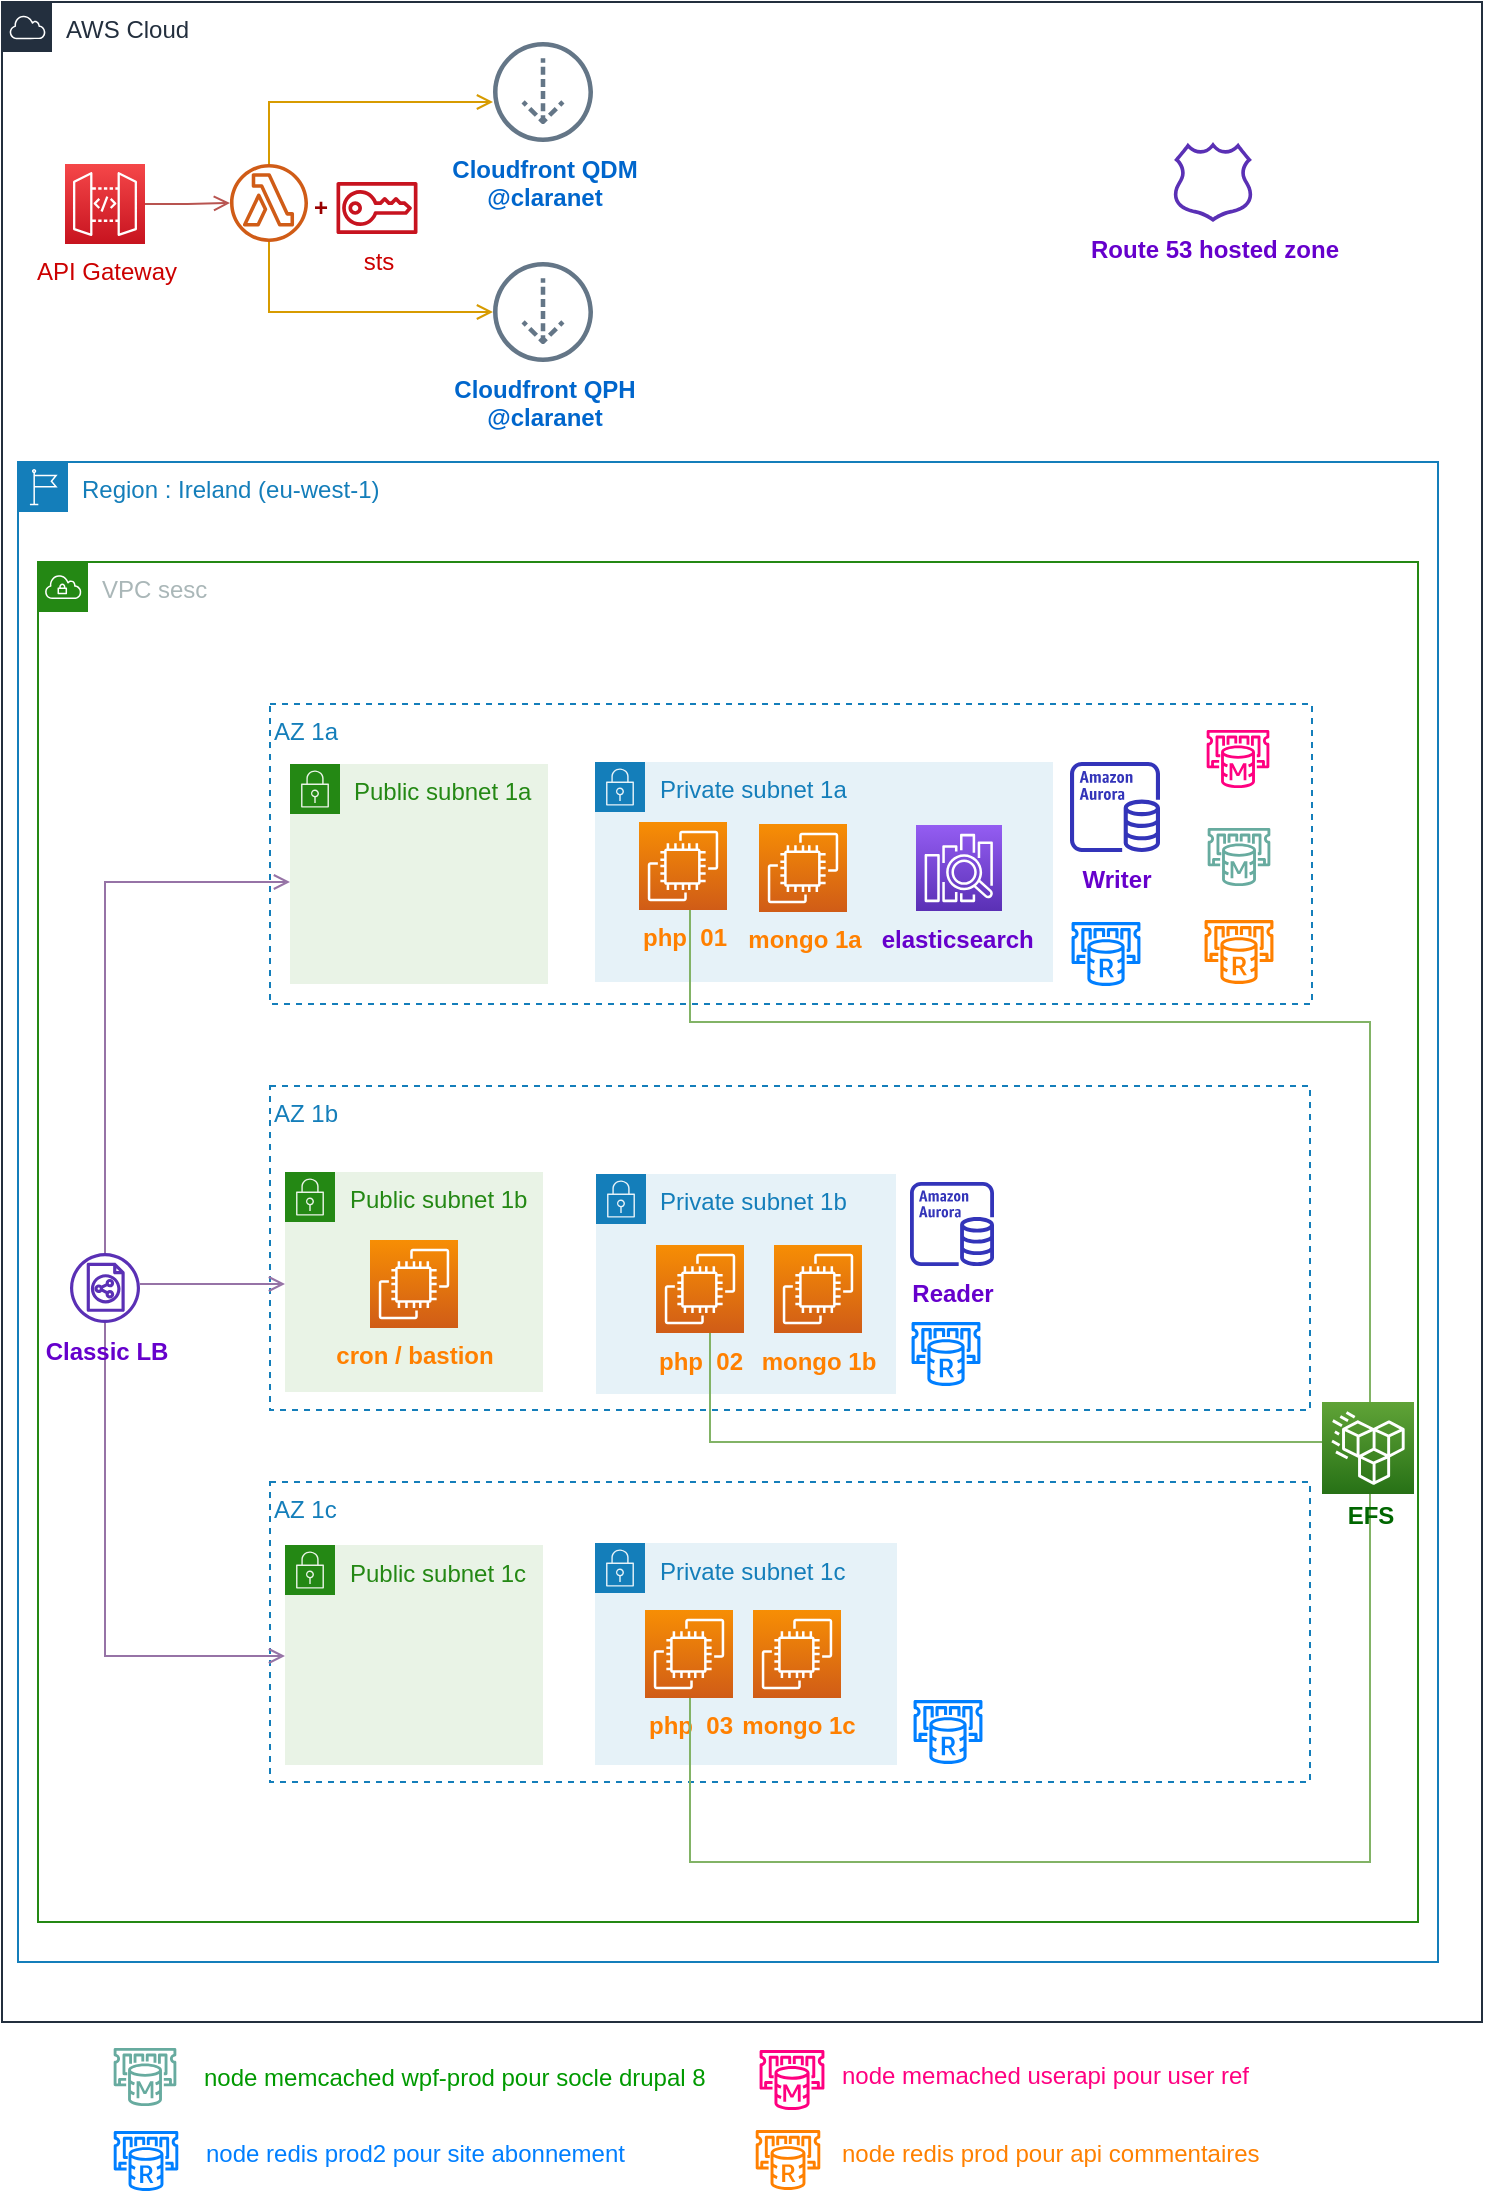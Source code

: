 <mxfile version="12.2.2" type="github" pages="1">
  <diagram id="4uRVFsyQm0KmxqMWwmNr" name="Page-1">
    <mxGraphModel dx="726" dy="449" grid="1" gridSize="10" guides="1" tooltips="1" connect="1" arrows="1" fold="1" page="1" pageScale="1" pageWidth="827" pageHeight="1169" math="0" shadow="0">
      <root>
        <mxCell id="0"/>
        <mxCell id="N2LqG0-nj7z7RjuAbN2V-1" value="region network" parent="0"/>
        <mxCell id="8aeaqcqeNkye2ldPFs5D-2" value="Region : Ireland (eu-west-1)" style="points=[[0,0],[0.25,0],[0.5,0],[0.75,0],[1,0],[1,0.25],[1,0.5],[1,0.75],[1,1],[0.75,1],[0.5,1],[0.25,1],[0,1],[0,0.75],[0,0.5],[0,0.25]];outlineConnect=0;gradientColor=none;html=1;whiteSpace=wrap;fontSize=12;fontStyle=0;shape=mxgraph.aws4.group;grIcon=mxgraph.aws4.group_region;strokeColor=#147EBA;fillColor=none;verticalAlign=top;align=left;spacingLeft=30;fontColor=#147EBA;dashed=0;" parent="N2LqG0-nj7z7RjuAbN2V-1" vertex="1">
          <mxGeometry x="84" y="250" width="710" height="750" as="geometry"/>
        </mxCell>
        <mxCell id="8aeaqcqeNkye2ldPFs5D-1" value="AWS Cloud" style="points=[[0,0],[0.25,0],[0.5,0],[0.75,0],[1,0],[1,0.25],[1,0.5],[1,0.75],[1,1],[0.75,1],[0.5,1],[0.25,1],[0,1],[0,0.75],[0,0.5],[0,0.25]];outlineConnect=0;gradientColor=none;html=1;whiteSpace=wrap;fontSize=12;fontStyle=0;shape=mxgraph.aws4.group;grIcon=mxgraph.aws4.group_aws_cloud;strokeColor=#232F3E;fillColor=none;verticalAlign=top;align=left;spacingLeft=30;fontColor=#232F3E;dashed=0;" parent="N2LqG0-nj7z7RjuAbN2V-1" vertex="1">
          <mxGeometry x="76" y="20" width="740" height="1010" as="geometry"/>
        </mxCell>
        <mxCell id="0vmh4POg4geOitYVOq-g-14" value="" style="group" vertex="1" connectable="0" parent="N2LqG0-nj7z7RjuAbN2V-1">
          <mxGeometry x="383" y="1083" width="217" height="20" as="geometry"/>
        </mxCell>
        <mxCell id="1" value="vpc network" parent="0"/>
        <mxCell id="8aeaqcqeNkye2ldPFs5D-8" value="VPC sesc" style="points=[[0,0],[0.25,0],[0.5,0],[0.75,0],[1,0],[1,0.25],[1,0.5],[1,0.75],[1,1],[0.75,1],[0.5,1],[0.25,1],[0,1],[0,0.75],[0,0.5],[0,0.25]];outlineConnect=0;gradientColor=none;html=1;whiteSpace=wrap;fontSize=12;fontStyle=0;shape=mxgraph.aws4.group;grIcon=mxgraph.aws4.group_vpc;strokeColor=#248814;fillColor=none;verticalAlign=top;align=left;spacingLeft=30;fontColor=#AAB7B8;dashed=0;" parent="1" vertex="1">
          <mxGeometry x="94" y="300" width="690" height="680" as="geometry"/>
        </mxCell>
        <mxCell id="N2LqG0-nj7z7RjuAbN2V-2" value="network view" parent="0" visible="0"/>
        <mxCell id="8aeaqcqeNkye2ldPFs5D-28" value="" style="group" parent="N2LqG0-nj7z7RjuAbN2V-2" vertex="1" connectable="0">
          <mxGeometry x="180" y="330" width="588" height="490" as="geometry"/>
        </mxCell>
        <mxCell id="8aeaqcqeNkye2ldPFs5D-5" value="Availability Zone 1a" style="fillColor=none;strokeColor=#147EBA;dashed=1;verticalAlign=top;fontStyle=0;fontColor=#147EBA;" parent="8aeaqcqeNkye2ldPFs5D-28" vertex="1">
          <mxGeometry width="588" height="140" as="geometry"/>
        </mxCell>
        <mxCell id="8aeaqcqeNkye2ldPFs5D-10" value="Availability Zone 1b" style="fillColor=none;strokeColor=#147EBA;dashed=1;verticalAlign=top;fontStyle=0;fontColor=#147EBA;" parent="8aeaqcqeNkye2ldPFs5D-28" vertex="1">
          <mxGeometry y="180" width="588" height="140" as="geometry"/>
        </mxCell>
        <mxCell id="8aeaqcqeNkye2ldPFs5D-11" value="Availability Zone 1c" style="fillColor=none;strokeColor=#147EBA;dashed=1;verticalAlign=top;fontStyle=0;fontColor=#147EBA;" parent="8aeaqcqeNkye2ldPFs5D-28" vertex="1">
          <mxGeometry y="350" width="588" height="140" as="geometry"/>
        </mxCell>
        <mxCell id="8aeaqcqeNkye2ldPFs5D-12" value="Public subnet 1a&amp;nbsp;&lt;br&gt;&lt;br&gt;10.133.64.0/26" style="points=[[0,0],[0.25,0],[0.5,0],[0.75,0],[1,0],[1,0.25],[1,0.5],[1,0.75],[1,1],[0.75,1],[0.5,1],[0.25,1],[0,1],[0,0.75],[0,0.5],[0,0.25]];outlineConnect=0;gradientColor=none;html=1;whiteSpace=wrap;fontSize=12;fontStyle=0;shape=mxgraph.aws4.group;grIcon=mxgraph.aws4.group_security_group;grStroke=0;strokeColor=#248814;fillColor=#E9F3E6;verticalAlign=top;align=left;spacingLeft=30;fontColor=#248814;dashed=0;" parent="8aeaqcqeNkye2ldPFs5D-28" vertex="1">
          <mxGeometry x="18.667" y="13" width="214.667" height="115" as="geometry"/>
        </mxCell>
        <mxCell id="8aeaqcqeNkye2ldPFs5D-13" value="Public subnet 1b&lt;br&gt;&lt;br&gt;10.133.64.64/26" style="points=[[0,0],[0.25,0],[0.5,0],[0.75,0],[1,0],[1,0.25],[1,0.5],[1,0.75],[1,1],[0.75,1],[0.5,1],[0.25,1],[0,1],[0,0.75],[0,0.5],[0,0.25]];outlineConnect=0;gradientColor=none;html=1;whiteSpace=wrap;fontSize=12;fontStyle=0;shape=mxgraph.aws4.group;grIcon=mxgraph.aws4.group_security_group;grStroke=0;strokeColor=#248814;fillColor=#E9F3E6;verticalAlign=top;align=left;spacingLeft=30;fontColor=#248814;dashed=0;" parent="8aeaqcqeNkye2ldPFs5D-28" vertex="1">
          <mxGeometry x="18.667" y="193" width="214.667" height="115" as="geometry"/>
        </mxCell>
        <mxCell id="8aeaqcqeNkye2ldPFs5D-14" value="Public subnet 1c&lt;br&gt;&lt;br&gt;10.133.64.128/26" style="points=[[0,0],[0.25,0],[0.5,0],[0.75,0],[1,0],[1,0.25],[1,0.5],[1,0.75],[1,1],[0.75,1],[0.5,1],[0.25,1],[0,1],[0,0.75],[0,0.5],[0,0.25]];outlineConnect=0;gradientColor=none;html=1;whiteSpace=wrap;fontSize=12;fontStyle=0;shape=mxgraph.aws4.group;grIcon=mxgraph.aws4.group_security_group;grStroke=0;strokeColor=#248814;fillColor=#E9F3E6;verticalAlign=top;align=left;spacingLeft=30;fontColor=#248814;dashed=0;" parent="8aeaqcqeNkye2ldPFs5D-28" vertex="1">
          <mxGeometry x="18.667" y="363" width="214.667" height="115" as="geometry"/>
        </mxCell>
        <mxCell id="8aeaqcqeNkye2ldPFs5D-15" value="Private subnet 1a&lt;br&gt;&lt;br&gt;10.133.65.0/26&lt;br&gt;" style="points=[[0,0],[0.25,0],[0.5,0],[0.75,0],[1,0],[1,0.25],[1,0.5],[1,0.75],[1,1],[0.75,1],[0.5,1],[0.25,1],[0,1],[0,0.75],[0,0.5],[0,0.25]];outlineConnect=0;gradientColor=none;html=1;whiteSpace=wrap;fontSize=12;fontStyle=0;shape=mxgraph.aws4.group;grIcon=mxgraph.aws4.group_security_group;grStroke=0;strokeColor=#147EBA;fillColor=#E6F2F8;verticalAlign=top;align=left;spacingLeft=30;fontColor=#147EBA;dashed=0;" parent="8aeaqcqeNkye2ldPFs5D-28" vertex="1">
          <mxGeometry x="354.667" y="13" width="224" height="118" as="geometry"/>
        </mxCell>
        <mxCell id="8aeaqcqeNkye2ldPFs5D-16" value="Private subnet 1c&lt;br&gt;&lt;br&gt;10.133.65.128/26" style="points=[[0,0],[0.25,0],[0.5,0],[0.75,0],[1,0],[1,0.25],[1,0.5],[1,0.75],[1,1],[0.75,1],[0.5,1],[0.25,1],[0,1],[0,0.75],[0,0.5],[0,0.25]];outlineConnect=0;gradientColor=none;html=1;whiteSpace=wrap;fontSize=12;fontStyle=0;shape=mxgraph.aws4.group;grIcon=mxgraph.aws4.group_security_group;grStroke=0;strokeColor=#147EBA;fillColor=#E6F2F8;verticalAlign=top;align=left;spacingLeft=30;fontColor=#147EBA;dashed=0;" parent="8aeaqcqeNkye2ldPFs5D-28" vertex="1">
          <mxGeometry x="354.667" y="363" width="224" height="118" as="geometry"/>
        </mxCell>
        <mxCell id="8aeaqcqeNkye2ldPFs5D-17" value="Private subnet 1b&lt;br&gt;&lt;br&gt;10.133.65.64/26" style="points=[[0,0],[0.25,0],[0.5,0],[0.75,0],[1,0],[1,0.25],[1,0.5],[1,0.75],[1,1],[0.75,1],[0.5,1],[0.25,1],[0,1],[0,0.75],[0,0.5],[0,0.25]];outlineConnect=0;gradientColor=none;html=1;whiteSpace=wrap;fontSize=12;fontStyle=0;shape=mxgraph.aws4.group;grIcon=mxgraph.aws4.group_security_group;grStroke=0;strokeColor=#147EBA;fillColor=#E6F2F8;verticalAlign=top;align=left;spacingLeft=30;fontColor=#147EBA;dashed=0;" parent="8aeaqcqeNkye2ldPFs5D-28" vertex="1">
          <mxGeometry x="354.667" y="193" width="224" height="118" as="geometry"/>
        </mxCell>
        <mxCell id="8aeaqcqeNkye2ldPFs5D-21" value="&lt;font color=&quot;#7f00ff&quot;&gt;NAT Gateway&lt;/font&gt;" style="outlineConnect=0;fontColor=#232F3E;gradientColor=none;fillColor=#5A30B5;strokeColor=none;dashed=0;verticalLabelPosition=bottom;verticalAlign=top;align=center;html=1;fontSize=12;fontStyle=0;aspect=fixed;pointerEvents=1;shape=mxgraph.aws4.nat_gateway;" parent="8aeaqcqeNkye2ldPFs5D-28" vertex="1">
          <mxGeometry x="162.4" y="51.5" width="34.533" height="34.533" as="geometry"/>
        </mxCell>
        <mxCell id="8aeaqcqeNkye2ldPFs5D-25" value="&lt;font color=&quot;#7f00ff&quot;&gt;NAT Gateway&lt;/font&gt;" style="outlineConnect=0;fontColor=#232F3E;gradientColor=none;fillColor=#5A30B5;strokeColor=none;dashed=0;verticalLabelPosition=bottom;verticalAlign=top;align=center;html=1;fontSize=12;fontStyle=0;aspect=fixed;pointerEvents=1;shape=mxgraph.aws4.nat_gateway;" parent="8aeaqcqeNkye2ldPFs5D-28" vertex="1">
          <mxGeometry x="162.4" y="235" width="34.533" height="34.533" as="geometry"/>
        </mxCell>
        <mxCell id="8aeaqcqeNkye2ldPFs5D-26" value="&lt;font color=&quot;#7f00ff&quot;&gt;NAT Gateway&lt;/font&gt;" style="outlineConnect=0;fontColor=#232F3E;gradientColor=none;fillColor=#5A30B5;strokeColor=none;dashed=0;verticalLabelPosition=bottom;verticalAlign=top;align=center;html=1;fontSize=12;fontStyle=0;aspect=fixed;pointerEvents=1;shape=mxgraph.aws4.nat_gateway;" parent="8aeaqcqeNkye2ldPFs5D-28" vertex="1">
          <mxGeometry x="162.4" y="401.5" width="34.533" height="34.533" as="geometry"/>
        </mxCell>
        <mxCell id="8aeaqcqeNkye2ldPFs5D-22" value="&lt;font color=&quot;#6600cc&quot;&gt;router&lt;/font&gt;" style="outlineConnect=0;fontColor=#232F3E;gradientColor=none;fillColor=#5A30B5;strokeColor=none;dashed=0;verticalLabelPosition=bottom;verticalAlign=top;align=center;html=1;fontSize=12;fontStyle=0;aspect=fixed;pointerEvents=1;shape=mxgraph.aws4.customer_gateway;" parent="N2LqG0-nj7z7RjuAbN2V-2" vertex="1">
          <mxGeometry x="120" y="570" width="49" height="49" as="geometry"/>
        </mxCell>
        <mxCell id="N2LqG0-nj7z7RjuAbN2V-3" value="" style="group" parent="N2LqG0-nj7z7RjuAbN2V-2" vertex="1" connectable="0">
          <mxGeometry x="10" y="560" width="90" height="90" as="geometry"/>
        </mxCell>
        <mxCell id="8aeaqcqeNkye2ldPFs5D-32" value="" style="whiteSpace=wrap;html=1;aspect=fixed;labelBackgroundColor=none;labelBorderColor=none;strokeColor=none;" parent="N2LqG0-nj7z7RjuAbN2V-3" vertex="1">
          <mxGeometry width="90" height="90" as="geometry"/>
        </mxCell>
        <mxCell id="8aeaqcqeNkye2ldPFs5D-31" value="&lt;font color=&quot;#6600cc&quot;&gt;Internet Gateway&lt;/font&gt;" style="outlineConnect=0;fontColor=#232F3E;gradientColor=none;fillColor=#5A30B5;strokeColor=none;dashed=0;verticalLabelPosition=bottom;verticalAlign=top;align=center;html=1;fontSize=12;fontStyle=0;aspect=fixed;pointerEvents=1;shape=mxgraph.aws4.internet_gateway;labelBackgroundColor=none;" parent="N2LqG0-nj7z7RjuAbN2V-3" vertex="1">
          <mxGeometry x="19.219" y="9.375" width="51.562" height="51.562" as="geometry"/>
        </mxCell>
        <mxCell id="N2LqG0-nj7z7RjuAbN2V-4" value="drupal view" parent="0"/>
        <mxCell id="N2LqG0-nj7z7RjuAbN2V-6" value="AZ 1a" style="fillColor=none;strokeColor=#147EBA;dashed=1;verticalAlign=top;fontStyle=0;fontColor=#147EBA;align=left;" parent="N2LqG0-nj7z7RjuAbN2V-4" vertex="1">
          <mxGeometry x="210" y="371" width="521" height="150" as="geometry"/>
        </mxCell>
        <mxCell id="N2LqG0-nj7z7RjuAbN2V-7" value="AZ 1b" style="fillColor=none;strokeColor=#147EBA;dashed=1;verticalAlign=top;fontStyle=0;fontColor=#147EBA;align=left;" parent="N2LqG0-nj7z7RjuAbN2V-4" vertex="1">
          <mxGeometry x="210" y="562" width="520" height="162" as="geometry"/>
        </mxCell>
        <mxCell id="N2LqG0-nj7z7RjuAbN2V-36" value="" style="group" parent="N2LqG0-nj7z7RjuAbN2V-4" vertex="1" connectable="0">
          <mxGeometry x="217.5" y="605" width="129" height="110" as="geometry"/>
        </mxCell>
        <mxCell id="N2LqG0-nj7z7RjuAbN2V-10" value="Public subnet 1b&lt;br&gt;&lt;br&gt;" style="points=[[0,0],[0.25,0],[0.5,0],[0.75,0],[1,0],[1,0.25],[1,0.5],[1,0.75],[1,1],[0.75,1],[0.5,1],[0.25,1],[0,1],[0,0.75],[0,0.5],[0,0.25]];outlineConnect=0;gradientColor=none;html=1;whiteSpace=wrap;fontSize=12;fontStyle=0;shape=mxgraph.aws4.group;grIcon=mxgraph.aws4.group_security_group;grStroke=0;strokeColor=#248814;fillColor=#E9F3E6;verticalAlign=top;align=left;spacingLeft=30;fontColor=#248814;dashed=0;" parent="N2LqG0-nj7z7RjuAbN2V-36" vertex="1">
          <mxGeometry width="129" height="110" as="geometry"/>
        </mxCell>
        <mxCell id="N2LqG0-nj7z7RjuAbN2V-28" value="cron / bastion" style="outlineConnect=0;fontColor=#FF8000;gradientColor=#F78E04;gradientDirection=north;fillColor=#D05C17;strokeColor=#ffffff;dashed=0;verticalLabelPosition=bottom;verticalAlign=top;align=center;html=1;fontSize=12;fontStyle=1;aspect=fixed;shape=mxgraph.aws4.resourceIcon;resIcon=mxgraph.aws4.ec2;labelBackgroundColor=none;" parent="N2LqG0-nj7z7RjuAbN2V-36" vertex="1">
          <mxGeometry x="42.5" y="34" width="44" height="44" as="geometry"/>
        </mxCell>
        <mxCell id="N2LqG0-nj7z7RjuAbN2V-12" value="Private subnet 1a" style="points=[[0,0],[0.25,0],[0.5,0],[0.75,0],[1,0],[1,0.25],[1,0.5],[1,0.75],[1,1],[0.75,1],[0.5,1],[0.25,1],[0,1],[0,0.75],[0,0.5],[0,0.25]];outlineConnect=0;gradientColor=none;html=1;whiteSpace=wrap;fontSize=12;fontStyle=0;shape=mxgraph.aws4.group;grIcon=mxgraph.aws4.group_security_group;grStroke=0;strokeColor=#147EBA;fillColor=#E6F2F8;verticalAlign=top;align=left;spacingLeft=30;fontColor=#147EBA;dashed=0;" parent="N2LqG0-nj7z7RjuAbN2V-4" vertex="1">
          <mxGeometry x="372.5" y="400" width="229" height="110" as="geometry"/>
        </mxCell>
        <mxCell id="N2LqG0-nj7z7RjuAbN2V-44" style="edgeStyle=orthogonalEdgeStyle;rounded=0;orthogonalLoop=1;jettySize=auto;html=1;fontColor=#FF8000;strokeColor=#82b366;strokeWidth=1;endArrow=none;endFill=0;fillColor=#d5e8d4;" parent="N2LqG0-nj7z7RjuAbN2V-4" source="N2LqG0-nj7z7RjuAbN2V-39" target="N2LqG0-nj7z7RjuAbN2V-19" edge="1">
          <mxGeometry relative="1" as="geometry">
            <Array as="points">
              <mxPoint x="760" y="530"/>
              <mxPoint x="420" y="530"/>
            </Array>
          </mxGeometry>
        </mxCell>
        <mxCell id="N2LqG0-nj7z7RjuAbN2V-8" value="AZ 1c" style="fillColor=none;strokeColor=#147EBA;dashed=1;verticalAlign=top;fontStyle=0;fontColor=#147EBA;align=left;" parent="N2LqG0-nj7z7RjuAbN2V-4" vertex="1">
          <mxGeometry x="210" y="760" width="520" height="150" as="geometry"/>
        </mxCell>
        <mxCell id="N2LqG0-nj7z7RjuAbN2V-32" value="Public subnet 1a&lt;br&gt;" style="points=[[0,0],[0.25,0],[0.5,0],[0.75,0],[1,0],[1,0.25],[1,0.5],[1,0.75],[1,1],[0.75,1],[0.5,1],[0.25,1],[0,1],[0,0.75],[0,0.5],[0,0.25]];outlineConnect=0;gradientColor=none;html=1;whiteSpace=wrap;fontSize=12;fontStyle=0;shape=mxgraph.aws4.group;grIcon=mxgraph.aws4.group_security_group;grStroke=0;strokeColor=#248814;fillColor=#E9F3E6;verticalAlign=top;align=left;spacingLeft=30;fontColor=#248814;dashed=0;" parent="N2LqG0-nj7z7RjuAbN2V-4" vertex="1">
          <mxGeometry x="220" y="401" width="129" height="110" as="geometry"/>
        </mxCell>
        <mxCell id="N2LqG0-nj7z7RjuAbN2V-33" value="Public subnet 1c" style="points=[[0,0],[0.25,0],[0.5,0],[0.75,0],[1,0],[1,0.25],[1,0.5],[1,0.75],[1,1],[0.75,1],[0.5,1],[0.25,1],[0,1],[0,0.75],[0,0.5],[0,0.25]];outlineConnect=0;gradientColor=none;html=1;whiteSpace=wrap;fontSize=12;fontStyle=0;shape=mxgraph.aws4.group;grIcon=mxgraph.aws4.group_security_group;grStroke=0;strokeColor=#248814;fillColor=#E9F3E6;verticalAlign=top;align=left;spacingLeft=30;fontColor=#248814;dashed=0;" parent="N2LqG0-nj7z7RjuAbN2V-4" vertex="1">
          <mxGeometry x="217.5" y="791.5" width="129" height="110" as="geometry"/>
        </mxCell>
        <mxCell id="N2LqG0-nj7z7RjuAbN2V-34" value="" style="group" parent="N2LqG0-nj7z7RjuAbN2V-4" vertex="1" connectable="0">
          <mxGeometry x="373" y="606" width="150" height="110" as="geometry"/>
        </mxCell>
        <mxCell id="N2LqG0-nj7z7RjuAbN2V-14" value="Private subnet 1b&lt;br&gt;" style="points=[[0,0],[0.25,0],[0.5,0],[0.75,0],[1,0],[1,0.25],[1,0.5],[1,0.75],[1,1],[0.75,1],[0.5,1],[0.25,1],[0,1],[0,0.75],[0,0.5],[0,0.25]];outlineConnect=0;gradientColor=none;html=1;whiteSpace=wrap;fontSize=12;fontStyle=0;shape=mxgraph.aws4.group;grIcon=mxgraph.aws4.group_security_group;grStroke=0;strokeColor=#147EBA;fillColor=#E6F2F8;verticalAlign=top;align=left;spacingLeft=30;fontColor=#147EBA;dashed=0;" parent="N2LqG0-nj7z7RjuAbN2V-34" vertex="1">
          <mxGeometry width="150" height="110" as="geometry"/>
        </mxCell>
        <mxCell id="N2LqG0-nj7z7RjuAbN2V-20" value="php&amp;nbsp; 02" style="outlineConnect=0;fontColor=#FF8000;gradientColor=#F78E04;gradientDirection=north;fillColor=#D05C17;strokeColor=#ffffff;dashed=0;verticalLabelPosition=bottom;verticalAlign=top;align=center;html=1;fontSize=12;fontStyle=1;aspect=fixed;shape=mxgraph.aws4.resourceIcon;resIcon=mxgraph.aws4.ec2;labelBackgroundColor=none;" parent="N2LqG0-nj7z7RjuAbN2V-34" vertex="1">
          <mxGeometry x="30" y="35.5" width="44" height="44" as="geometry"/>
        </mxCell>
        <mxCell id="N2LqG0-nj7z7RjuAbN2V-27" value="mongo 1b" style="outlineConnect=0;fontColor=#FF8000;gradientColor=#F78E04;gradientDirection=north;fillColor=#D05C17;strokeColor=#ffffff;dashed=0;verticalLabelPosition=bottom;verticalAlign=top;align=center;html=1;fontSize=12;fontStyle=1;aspect=fixed;shape=mxgraph.aws4.resourceIcon;resIcon=mxgraph.aws4.ec2;labelBackgroundColor=none;" parent="N2LqG0-nj7z7RjuAbN2V-34" vertex="1">
          <mxGeometry x="89" y="35.5" width="44" height="44" as="geometry"/>
        </mxCell>
        <mxCell id="N2LqG0-nj7z7RjuAbN2V-35" value="" style="group" parent="N2LqG0-nj7z7RjuAbN2V-4" vertex="1" connectable="0">
          <mxGeometry x="372.5" y="790.5" width="151" height="111" as="geometry"/>
        </mxCell>
        <mxCell id="N2LqG0-nj7z7RjuAbN2V-13" value="Private subnet 1c" style="points=[[0,0],[0.25,0],[0.5,0],[0.75,0],[1,0],[1,0.25],[1,0.5],[1,0.75],[1,1],[0.75,1],[0.5,1],[0.25,1],[0,1],[0,0.75],[0,0.5],[0,0.25]];outlineConnect=0;gradientColor=none;html=1;whiteSpace=wrap;fontSize=12;fontStyle=0;shape=mxgraph.aws4.group;grIcon=mxgraph.aws4.group_security_group;grStroke=0;strokeColor=#147EBA;fillColor=#E6F2F8;verticalAlign=top;align=left;spacingLeft=30;fontColor=#147EBA;dashed=0;" parent="N2LqG0-nj7z7RjuAbN2V-35" vertex="1">
          <mxGeometry width="151" height="111" as="geometry"/>
        </mxCell>
        <mxCell id="N2LqG0-nj7z7RjuAbN2V-18" value="php&amp;nbsp; 03" style="outlineConnect=0;fontColor=#FF8000;gradientColor=#F78E04;gradientDirection=north;fillColor=#D05C17;strokeColor=#ffffff;dashed=0;verticalLabelPosition=bottom;verticalAlign=top;align=center;html=1;fontSize=12;fontStyle=1;aspect=fixed;shape=mxgraph.aws4.resourceIcon;resIcon=mxgraph.aws4.ec2;labelBackgroundColor=none;" parent="N2LqG0-nj7z7RjuAbN2V-35" vertex="1">
          <mxGeometry x="25" y="33.5" width="44" height="44" as="geometry"/>
        </mxCell>
        <mxCell id="N2LqG0-nj7z7RjuAbN2V-26" value="mongo 1c" style="outlineConnect=0;fontColor=#FF8000;gradientColor=#F78E04;gradientDirection=north;fillColor=#D05C17;strokeColor=#ffffff;dashed=0;verticalLabelPosition=bottom;verticalAlign=top;align=center;html=1;fontSize=12;fontStyle=1;aspect=fixed;shape=mxgraph.aws4.resourceIcon;resIcon=mxgraph.aws4.ec2;labelBackgroundColor=none;" parent="N2LqG0-nj7z7RjuAbN2V-35" vertex="1">
          <mxGeometry x="79" y="33.5" width="44" height="44" as="geometry"/>
        </mxCell>
        <mxCell id="N2LqG0-nj7z7RjuAbN2V-37" value="&lt;font color=&quot;#6600cc&quot;&gt;&lt;b&gt;Writer&lt;/b&gt;&lt;/font&gt;" style="outlineConnect=0;fontColor=#232F3E;gradientColor=none;fillColor=#3334B9;strokeColor=none;dashed=0;verticalLabelPosition=bottom;verticalAlign=top;align=center;html=1;fontSize=12;fontStyle=0;aspect=fixed;pointerEvents=1;shape=mxgraph.aws4.aurora_instance;labelBackgroundColor=none;" parent="N2LqG0-nj7z7RjuAbN2V-4" vertex="1">
          <mxGeometry x="610" y="400" width="45" height="45" as="geometry"/>
        </mxCell>
        <mxCell id="N2LqG0-nj7z7RjuAbN2V-38" value="&lt;font color=&quot;#6600cc&quot;&gt;&lt;b&gt;Reader&lt;/b&gt;&lt;/font&gt;" style="outlineConnect=0;fontColor=#232F3E;gradientColor=none;fillColor=#3334B9;strokeColor=none;dashed=0;verticalLabelPosition=bottom;verticalAlign=top;align=center;html=1;fontSize=12;fontStyle=0;aspect=fixed;pointerEvents=1;shape=mxgraph.aws4.aurora_instance;labelBackgroundColor=none;" parent="N2LqG0-nj7z7RjuAbN2V-4" vertex="1">
          <mxGeometry x="530" y="610" width="42" height="42" as="geometry"/>
        </mxCell>
        <mxCell id="N2LqG0-nj7z7RjuAbN2V-45" style="edgeStyle=orthogonalEdgeStyle;rounded=0;orthogonalLoop=1;jettySize=auto;html=1;fontColor=#FF8000;fillColor=#d5e8d4;strokeColor=#82b366;endArrow=none;endFill=0;" parent="N2LqG0-nj7z7RjuAbN2V-4" source="N2LqG0-nj7z7RjuAbN2V-39" target="N2LqG0-nj7z7RjuAbN2V-20" edge="1">
          <mxGeometry relative="1" as="geometry">
            <Array as="points">
              <mxPoint x="430" y="740"/>
            </Array>
          </mxGeometry>
        </mxCell>
        <mxCell id="N2LqG0-nj7z7RjuAbN2V-46" style="edgeStyle=orthogonalEdgeStyle;rounded=0;orthogonalLoop=1;jettySize=auto;html=1;fontColor=#FF8000;fillColor=#d5e8d4;strokeColor=#82b366;endArrow=none;endFill=0;" parent="N2LqG0-nj7z7RjuAbN2V-4" source="N2LqG0-nj7z7RjuAbN2V-39" target="N2LqG0-nj7z7RjuAbN2V-18" edge="1">
          <mxGeometry relative="1" as="geometry">
            <Array as="points">
              <mxPoint x="760" y="950"/>
              <mxPoint x="420" y="950"/>
            </Array>
          </mxGeometry>
        </mxCell>
        <mxCell id="N2LqG0-nj7z7RjuAbN2V-39" value="&lt;font color=&quot;#006600&quot;&gt;&lt;b&gt;EFS&lt;/b&gt;&lt;/font&gt;" style="outlineConnect=0;fontColor=#232F3E;gradientColor=#60A337;gradientDirection=north;fillColor=#277116;strokeColor=#ffffff;dashed=0;verticalLabelPosition=bottom;verticalAlign=top;align=center;html=1;fontSize=12;fontStyle=0;aspect=fixed;shape=mxgraph.aws4.resourceIcon;resIcon=mxgraph.aws4.elastic_file_system;labelBackgroundColor=none;" parent="N2LqG0-nj7z7RjuAbN2V-4" vertex="1">
          <mxGeometry x="740" y="723" width="40" height="40" as="geometry"/>
        </mxCell>
        <mxCell id="N2LqG0-nj7z7RjuAbN2V-29" value="&lt;font color=&quot;#6600cc&quot;&gt;&lt;b&gt;elasticsearch&amp;nbsp;&lt;/b&gt;&lt;/font&gt;" style="outlineConnect=0;fontColor=#232F3E;gradientColor=#945DF2;gradientDirection=north;fillColor=#5A30B5;strokeColor=#ffffff;dashed=0;verticalLabelPosition=bottom;verticalAlign=top;align=center;html=1;fontSize=12;fontStyle=0;aspect=fixed;shape=mxgraph.aws4.resourceIcon;resIcon=mxgraph.aws4.elasticsearch_service;labelBackgroundColor=none;" parent="N2LqG0-nj7z7RjuAbN2V-4" vertex="1">
          <mxGeometry x="533" y="431.5" width="43" height="43" as="geometry"/>
        </mxCell>
        <mxCell id="N2LqG0-nj7z7RjuAbN2V-23" value="mongo 1a" style="outlineConnect=0;fontColor=#FF8000;gradientColor=#F78E04;gradientDirection=north;fillColor=#D05C17;strokeColor=#ffffff;dashed=0;verticalLabelPosition=bottom;verticalAlign=top;align=center;html=1;fontSize=12;fontStyle=1;aspect=fixed;shape=mxgraph.aws4.resourceIcon;resIcon=mxgraph.aws4.ec2;labelBackgroundColor=none;" parent="N2LqG0-nj7z7RjuAbN2V-4" vertex="1">
          <mxGeometry x="454.5" y="431" width="44" height="44" as="geometry"/>
        </mxCell>
        <mxCell id="N2LqG0-nj7z7RjuAbN2V-19" value="php&amp;nbsp; 01" style="outlineConnect=0;fontColor=#FF8000;gradientColor=#F78E04;gradientDirection=north;fillColor=#D05C17;strokeColor=#ffffff;dashed=0;verticalLabelPosition=bottom;verticalAlign=top;align=center;html=1;fontSize=12;fontStyle=1;aspect=fixed;shape=mxgraph.aws4.resourceIcon;resIcon=mxgraph.aws4.ec2;labelBackgroundColor=none;horizontal=1;" parent="N2LqG0-nj7z7RjuAbN2V-4" vertex="1">
          <mxGeometry x="394.5" y="430" width="44" height="44" as="geometry"/>
        </mxCell>
        <mxCell id="N2LqG0-nj7z7RjuAbN2V-52" style="edgeStyle=orthogonalEdgeStyle;rounded=0;orthogonalLoop=1;jettySize=auto;html=1;endArrow=open;endFill=0;strokeColor=#9673a6;strokeWidth=1;fontColor=#FF8000;fillColor=#e1d5e7;" parent="N2LqG0-nj7z7RjuAbN2V-4" source="N2LqG0-nj7z7RjuAbN2V-49" target="N2LqG0-nj7z7RjuAbN2V-33" edge="1">
          <mxGeometry relative="1" as="geometry">
            <Array as="points">
              <mxPoint x="128" y="847"/>
            </Array>
          </mxGeometry>
        </mxCell>
        <mxCell id="N2LqG0-nj7z7RjuAbN2V-49" value="&lt;font color=&quot;#6600cc&quot;&gt;&lt;b&gt;Classic LB&lt;/b&gt;&lt;/font&gt;" style="outlineConnect=0;fontColor=#232F3E;gradientColor=none;fillColor=#5A30B5;strokeColor=none;dashed=0;verticalLabelPosition=bottom;verticalAlign=top;align=center;html=1;fontSize=12;fontStyle=0;aspect=fixed;pointerEvents=1;shape=mxgraph.aws4.classic_load_balancer;labelBackgroundColor=none;" parent="N2LqG0-nj7z7RjuAbN2V-4" vertex="1">
          <mxGeometry x="110" y="645.5" width="35" height="35" as="geometry"/>
        </mxCell>
        <mxCell id="N2LqG0-nj7z7RjuAbN2V-50" value="" style="edgeStyle=orthogonalEdgeStyle;html=1;endArrow=open;elbow=vertical;startArrow=none;endFill=0;strokeColor=#9673a6;rounded=0;fontColor=#FF8000;fillColor=#e1d5e7;" parent="N2LqG0-nj7z7RjuAbN2V-4" source="N2LqG0-nj7z7RjuAbN2V-49" target="N2LqG0-nj7z7RjuAbN2V-32" edge="1">
          <mxGeometry width="100" relative="1" as="geometry">
            <mxPoint x="120" y="550" as="sourcePoint"/>
            <mxPoint x="220" y="550" as="targetPoint"/>
            <Array as="points">
              <mxPoint x="128" y="460"/>
            </Array>
          </mxGeometry>
        </mxCell>
        <mxCell id="N2LqG0-nj7z7RjuAbN2V-51" value="" style="edgeStyle=orthogonalEdgeStyle;rounded=0;orthogonalLoop=1;jettySize=auto;html=1;endArrow=open;endFill=0;strokeColor=#9673a6;strokeWidth=1;fontColor=#FF8000;fillColor=#e1d5e7;" parent="N2LqG0-nj7z7RjuAbN2V-4" source="N2LqG0-nj7z7RjuAbN2V-49" target="N2LqG0-nj7z7RjuAbN2V-10" edge="1">
          <mxGeometry relative="1" as="geometry">
            <Array as="points">
              <mxPoint x="160" y="661"/>
              <mxPoint x="160" y="661"/>
            </Array>
          </mxGeometry>
        </mxCell>
        <mxCell id="N2LqG0-nj7z7RjuAbN2V-55" value="" style="outlineConnect=0;fontColor=#232F3E;gradientColor=#60A337;gradientDirection=north;fillColor=#277116;strokeColor=#ffffff;dashed=0;verticalLabelPosition=bottom;verticalAlign=top;align=center;html=1;fontSize=12;fontStyle=0;aspect=fixed;shape=mxgraph.aws4.resourceIcon;resIcon=mxgraph.aws4.efs_standard;labelBackgroundColor=none;" parent="N2LqG0-nj7z7RjuAbN2V-4" vertex="1">
          <mxGeometry x="736" y="720" width="46" height="46" as="geometry"/>
        </mxCell>
        <mxCell id="N2LqG0-nj7z7RjuAbN2V-58" value="" style="outlineConnect=0;fontColor=#232F3E;gradientColor=none;fillColor=#007FFF;strokeColor=none;dashed=0;verticalLabelPosition=bottom;verticalAlign=top;align=center;html=1;fontSize=12;fontStyle=0;aspect=fixed;pointerEvents=1;shape=mxgraph.aws4.elasticache_for_redis;labelBackgroundColor=none;" parent="N2LqG0-nj7z7RjuAbN2V-4" vertex="1">
          <mxGeometry x="610" y="480" width="36" height="32" as="geometry"/>
        </mxCell>
        <mxCell id="N2LqG0-nj7z7RjuAbN2V-62" value="" style="outlineConnect=0;fontColor=#232F3E;gradientColor=none;fillColor=#FF8000;strokeColor=none;dashed=0;verticalLabelPosition=bottom;verticalAlign=top;align=center;html=1;fontSize=12;fontStyle=0;aspect=fixed;pointerEvents=1;shape=mxgraph.aws4.elasticache_for_redis;labelBackgroundColor=none;" parent="N2LqG0-nj7z7RjuAbN2V-4" vertex="1">
          <mxGeometry x="676.5" y="479" width="36" height="32" as="geometry"/>
        </mxCell>
        <mxCell id="N2LqG0-nj7z7RjuAbN2V-59" value="" style="outlineConnect=0;fontColor=#232F3E;gradientColor=none;fillColor=#FF0080;strokeColor=none;dashed=0;verticalLabelPosition=bottom;verticalAlign=top;align=center;html=1;fontSize=12;fontStyle=0;aspect=fixed;pointerEvents=1;shape=mxgraph.aws4.elasticache_for_memcached;labelBackgroundColor=none;" parent="N2LqG0-nj7z7RjuAbN2V-4" vertex="1">
          <mxGeometry x="677.5" y="384" width="33" height="29" as="geometry"/>
        </mxCell>
        <mxCell id="N2LqG0-nj7z7RjuAbN2V-60" value="" style="outlineConnect=0;fontColor=#232F3E;gradientColor=none;fillColor=#007FFF;strokeColor=none;dashed=0;verticalLabelPosition=bottom;verticalAlign=top;align=center;html=1;fontSize=12;fontStyle=0;aspect=fixed;pointerEvents=1;shape=mxgraph.aws4.elasticache_for_redis;labelBackgroundColor=none;" parent="N2LqG0-nj7z7RjuAbN2V-4" vertex="1">
          <mxGeometry x="530" y="680" width="36" height="32" as="geometry"/>
        </mxCell>
        <mxCell id="N2LqG0-nj7z7RjuAbN2V-61" value="" style="outlineConnect=0;fontColor=#232F3E;gradientColor=none;fillColor=#007FFF;strokeColor=none;dashed=0;verticalLabelPosition=bottom;verticalAlign=top;align=center;html=1;fontSize=12;fontStyle=0;aspect=fixed;pointerEvents=1;shape=mxgraph.aws4.elasticache_for_redis;labelBackgroundColor=none;" parent="N2LqG0-nj7z7RjuAbN2V-4" vertex="1">
          <mxGeometry x="531" y="869" width="36" height="32" as="geometry"/>
        </mxCell>
        <mxCell id="N2LqG0-nj7z7RjuAbN2V-64" value="" style="outlineConnect=0;fontColor=#232F3E;gradientColor=none;fillColor=#67AB9F;strokeColor=none;dashed=0;verticalLabelPosition=bottom;verticalAlign=top;align=center;html=1;fontSize=12;fontStyle=0;aspect=fixed;pointerEvents=1;shape=mxgraph.aws4.elasticache_for_memcached;labelBackgroundColor=none;" parent="N2LqG0-nj7z7RjuAbN2V-4" vertex="1">
          <mxGeometry x="678" y="433" width="33" height="29" as="geometry"/>
        </mxCell>
        <mxCell id="N2LqG0-nj7z7RjuAbN2V-53" value="&lt;font&gt;&lt;b&gt;Cloudfront QDM &lt;br&gt;@claranet&lt;/b&gt;&lt;/font&gt;" style="outlineConnect=0;fontColor=#0066CC;fillColor=#647687;strokeColor=#314354;dashed=0;verticalLabelPosition=bottom;verticalAlign=top;align=center;html=1;fontSize=12;fontStyle=0;aspect=fixed;pointerEvents=1;shape=mxgraph.aws4.download_distribution;labelBackgroundColor=none;" parent="N2LqG0-nj7z7RjuAbN2V-4" vertex="1">
          <mxGeometry x="321.5" y="40" width="50" height="50" as="geometry"/>
        </mxCell>
        <mxCell id="N2LqG0-nj7z7RjuAbN2V-54" value="&lt;font&gt;&lt;b&gt;Cloudfront QPH&lt;br&gt;@claranet&lt;br&gt;&lt;/b&gt;&lt;/font&gt;" style="outlineConnect=0;fontColor=#0066CC;fillColor=#647687;strokeColor=#314354;dashed=0;verticalLabelPosition=bottom;verticalAlign=top;align=center;html=1;fontSize=12;fontStyle=0;aspect=fixed;pointerEvents=1;shape=mxgraph.aws4.download_distribution;labelBackgroundColor=none;" parent="N2LqG0-nj7z7RjuAbN2V-4" vertex="1">
          <mxGeometry x="321.5" y="150" width="50" height="50" as="geometry"/>
        </mxCell>
        <mxCell id="N2LqG0-nj7z7RjuAbN2V-56" value="&lt;font color=&quot;#6600cc&quot;&gt;&lt;b&gt;Route 53 hosted zone&lt;/b&gt;&lt;/font&gt;" style="outlineConnect=0;fontColor=#232F3E;gradientColor=none;fillColor=#5A30B5;strokeColor=none;dashed=0;verticalLabelPosition=bottom;verticalAlign=top;align=center;html=1;fontSize=12;fontStyle=0;aspect=fixed;pointerEvents=1;shape=mxgraph.aws4.hosted_zone;labelBackgroundColor=none;" parent="N2LqG0-nj7z7RjuAbN2V-4" vertex="1">
          <mxGeometry x="661" y="90" width="41" height="40" as="geometry"/>
        </mxCell>
        <mxCell id="N2LqG0-nj7z7RjuAbN2V-67" style="edgeStyle=orthogonalEdgeStyle;rounded=0;orthogonalLoop=1;jettySize=auto;html=1;endArrow=open;endFill=0;strokeColor=#d79b00;strokeWidth=1;fontColor=#FF8000;fillColor=#ffe6cc;" parent="N2LqG0-nj7z7RjuAbN2V-4" source="N2LqG0-nj7z7RjuAbN2V-65" target="N2LqG0-nj7z7RjuAbN2V-53" edge="1">
          <mxGeometry relative="1" as="geometry">
            <Array as="points">
              <mxPoint x="210" y="70"/>
            </Array>
          </mxGeometry>
        </mxCell>
        <mxCell id="N2LqG0-nj7z7RjuAbN2V-68" style="edgeStyle=orthogonalEdgeStyle;rounded=0;orthogonalLoop=1;jettySize=auto;html=1;endArrow=open;endFill=0;strokeColor=#d79b00;strokeWidth=1;fontColor=#FF8000;fillColor=#ffe6cc;" parent="N2LqG0-nj7z7RjuAbN2V-4" source="N2LqG0-nj7z7RjuAbN2V-65" target="N2LqG0-nj7z7RjuAbN2V-54" edge="1">
          <mxGeometry relative="1" as="geometry">
            <Array as="points">
              <mxPoint x="210" y="175"/>
            </Array>
          </mxGeometry>
        </mxCell>
        <mxCell id="N2LqG0-nj7z7RjuAbN2V-65" value="" style="outlineConnect=0;fontColor=#232F3E;gradientColor=none;fillColor=#D05C17;strokeColor=none;dashed=0;verticalLabelPosition=bottom;verticalAlign=top;align=center;html=1;fontSize=12;fontStyle=0;aspect=fixed;pointerEvents=1;shape=mxgraph.aws4.lambda_function;labelBackgroundColor=none;" parent="N2LqG0-nj7z7RjuAbN2V-4" vertex="1">
          <mxGeometry x="190" y="101" width="39" height="39" as="geometry"/>
        </mxCell>
        <mxCell id="N2LqG0-nj7z7RjuAbN2V-69" style="edgeStyle=orthogonalEdgeStyle;rounded=0;orthogonalLoop=1;jettySize=auto;html=1;endArrow=open;endFill=0;strokeColor=#b85450;strokeWidth=1;fontColor=#FF8000;fillColor=#f8cecc;" parent="N2LqG0-nj7z7RjuAbN2V-4" source="N2LqG0-nj7z7RjuAbN2V-66" target="N2LqG0-nj7z7RjuAbN2V-65" edge="1">
          <mxGeometry relative="1" as="geometry"/>
        </mxCell>
        <mxCell id="N2LqG0-nj7z7RjuAbN2V-66" value="&lt;font color=&quot;#cc0000&quot;&gt;API Gateway&lt;/font&gt;" style="outlineConnect=0;fontColor=#232F3E;gradientColor=#F54749;gradientDirection=north;fillColor=#C7131F;strokeColor=#ffffff;dashed=0;verticalLabelPosition=bottom;verticalAlign=top;align=center;html=1;fontSize=12;fontStyle=0;aspect=fixed;shape=mxgraph.aws4.resourceIcon;resIcon=mxgraph.aws4.api_gateway;labelBackgroundColor=none;" parent="N2LqG0-nj7z7RjuAbN2V-4" vertex="1">
          <mxGeometry x="107.5" y="101" width="40" height="40" as="geometry"/>
        </mxCell>
        <mxCell id="N2LqG0-nj7z7RjuAbN2V-74" value="&lt;font color=&quot;#cc0000&quot;&gt;sts&lt;/font&gt;" style="outlineConnect=0;fontColor=#232F3E;gradientColor=none;fillColor=#C7131F;strokeColor=none;dashed=0;verticalLabelPosition=bottom;verticalAlign=top;align=center;html=1;fontSize=12;fontStyle=0;aspect=fixed;pointerEvents=1;shape=mxgraph.aws4.sts;labelBackgroundColor=none;" parent="N2LqG0-nj7z7RjuAbN2V-4" vertex="1">
          <mxGeometry x="243" y="110" width="41" height="26" as="geometry"/>
        </mxCell>
        <mxCell id="N2LqG0-nj7z7RjuAbN2V-75" value="+" style="text;html=1;resizable=0;autosize=1;align=center;verticalAlign=middle;points=[];fillColor=none;strokeColor=none;rounded=0;labelBackgroundColor=none;fontColor=#990000;fontStyle=1" parent="N2LqG0-nj7z7RjuAbN2V-4" vertex="1">
          <mxGeometry x="225" y="113" width="20" height="20" as="geometry"/>
        </mxCell>
        <mxCell id="0vmh4POg4geOitYVOq-g-11" value="in memory store legend " parent="0"/>
        <mxCell id="0vmh4POg4geOitYVOq-g-15" value="" style="group" vertex="1" connectable="0" parent="0vmh4POg4geOitYVOq-g-11">
          <mxGeometry x="176" y="1085.5" width="230" height="20" as="geometry"/>
        </mxCell>
        <mxCell id="0vmh4POg4geOitYVOq-g-2" value="&lt;font color=&quot;#007fff&quot;&gt;node redis prod2 pour site abonnement&lt;/font&gt;" style="text;html=1;strokeColor=none;fillColor=none;align=left;verticalAlign=middle;whiteSpace=wrap;rounded=0;" vertex="1" parent="0vmh4POg4geOitYVOq-g-15">
          <mxGeometry width="230" height="20" as="geometry"/>
        </mxCell>
        <mxCell id="0vmh4POg4geOitYVOq-g-7" value="" style="outlineConnect=0;fontColor=#232F3E;gradientColor=none;fillColor=#FF0080;strokeColor=none;dashed=0;verticalLabelPosition=bottom;verticalAlign=top;align=center;html=1;fontSize=12;fontStyle=0;aspect=fixed;pointerEvents=1;shape=mxgraph.aws4.elasticache_for_memcached;labelBackgroundColor=none;" vertex="1" parent="0vmh4POg4geOitYVOq-g-11">
          <mxGeometry x="454" y="1044" width="34" height="30" as="geometry"/>
        </mxCell>
        <mxCell id="0vmh4POg4geOitYVOq-g-9" value="" style="outlineConnect=0;fontColor=#232F3E;gradientColor=none;fillColor=#FF8000;strokeColor=none;dashed=0;verticalLabelPosition=bottom;verticalAlign=top;align=center;html=1;fontSize=12;fontStyle=0;aspect=fixed;pointerEvents=1;shape=mxgraph.aws4.elasticache_for_redis;labelBackgroundColor=none;" vertex="1" parent="0vmh4POg4geOitYVOq-g-11">
          <mxGeometry x="452" y="1084" width="34" height="30" as="geometry"/>
        </mxCell>
        <mxCell id="0vmh4POg4geOitYVOq-g-10" value="&lt;font color=&quot;#ff8000&quot;&gt;node redis prod pour api commentaires&lt;/font&gt;" style="text;html=1;strokeColor=none;fillColor=none;align=left;verticalAlign=middle;whiteSpace=wrap;rounded=0;" vertex="1" parent="0vmh4POg4geOitYVOq-g-11">
          <mxGeometry x="494" y="1086" width="217" height="20" as="geometry"/>
        </mxCell>
        <mxCell id="0vmh4POg4geOitYVOq-g-13" value="" style="group" vertex="1" connectable="0" parent="0vmh4POg4geOitYVOq-g-11">
          <mxGeometry x="494" y="1047" width="237" height="20" as="geometry"/>
        </mxCell>
        <mxCell id="0vmh4POg4geOitYVOq-g-8" value="&lt;font color=&quot;#ff0080&quot;&gt;node memached userapi pour user ref&lt;/font&gt;" style="text;html=1;strokeColor=none;fillColor=none;align=left;verticalAlign=middle;whiteSpace=wrap;rounded=0;" vertex="1" parent="0vmh4POg4geOitYVOq-g-13">
          <mxGeometry width="237" height="20" as="geometry"/>
        </mxCell>
        <mxCell id="0vmh4POg4geOitYVOq-g-12" value="" style="group" vertex="1" connectable="0" parent="0vmh4POg4geOitYVOq-g-11">
          <mxGeometry x="131" y="1043" width="312" height="29" as="geometry"/>
        </mxCell>
        <mxCell id="N2LqG0-nj7z7RjuAbN2V-70" value="" style="outlineConnect=0;fontColor=#232F3E;gradientColor=none;fillColor=#67AB9F;strokeColor=none;dashed=0;verticalLabelPosition=bottom;verticalAlign=top;align=center;html=1;fontSize=12;fontStyle=0;aspect=fixed;pointerEvents=1;shape=mxgraph.aws4.elasticache_for_memcached;labelBackgroundColor=none;" parent="0vmh4POg4geOitYVOq-g-12" vertex="1">
          <mxGeometry width="33" height="29" as="geometry"/>
        </mxCell>
        <mxCell id="N2LqG0-nj7z7RjuAbN2V-71" value="node memcached wpf-prod pour socle drupal 8" style="text;html=1;align=left;verticalAlign=middle;whiteSpace=wrap;rounded=0;labelBackgroundColor=none;fontColor=#009900;" parent="0vmh4POg4geOitYVOq-g-12" vertex="1">
          <mxGeometry x="44" y="4.5" width="268" height="20" as="geometry"/>
        </mxCell>
        <mxCell id="0vmh4POg4geOitYVOq-g-1" value="" style="outlineConnect=0;fontColor=#232F3E;gradientColor=none;fillColor=#007FFF;strokeColor=none;dashed=0;verticalLabelPosition=bottom;verticalAlign=top;align=center;html=1;fontSize=12;fontStyle=0;aspect=fixed;pointerEvents=1;shape=mxgraph.aws4.elasticache_for_redis;labelBackgroundColor=none;" vertex="1" parent="0vmh4POg4geOitYVOq-g-11">
          <mxGeometry x="131" y="1084.5" width="34" height="30" as="geometry"/>
        </mxCell>
      </root>
    </mxGraphModel>
  </diagram>
</mxfile>

